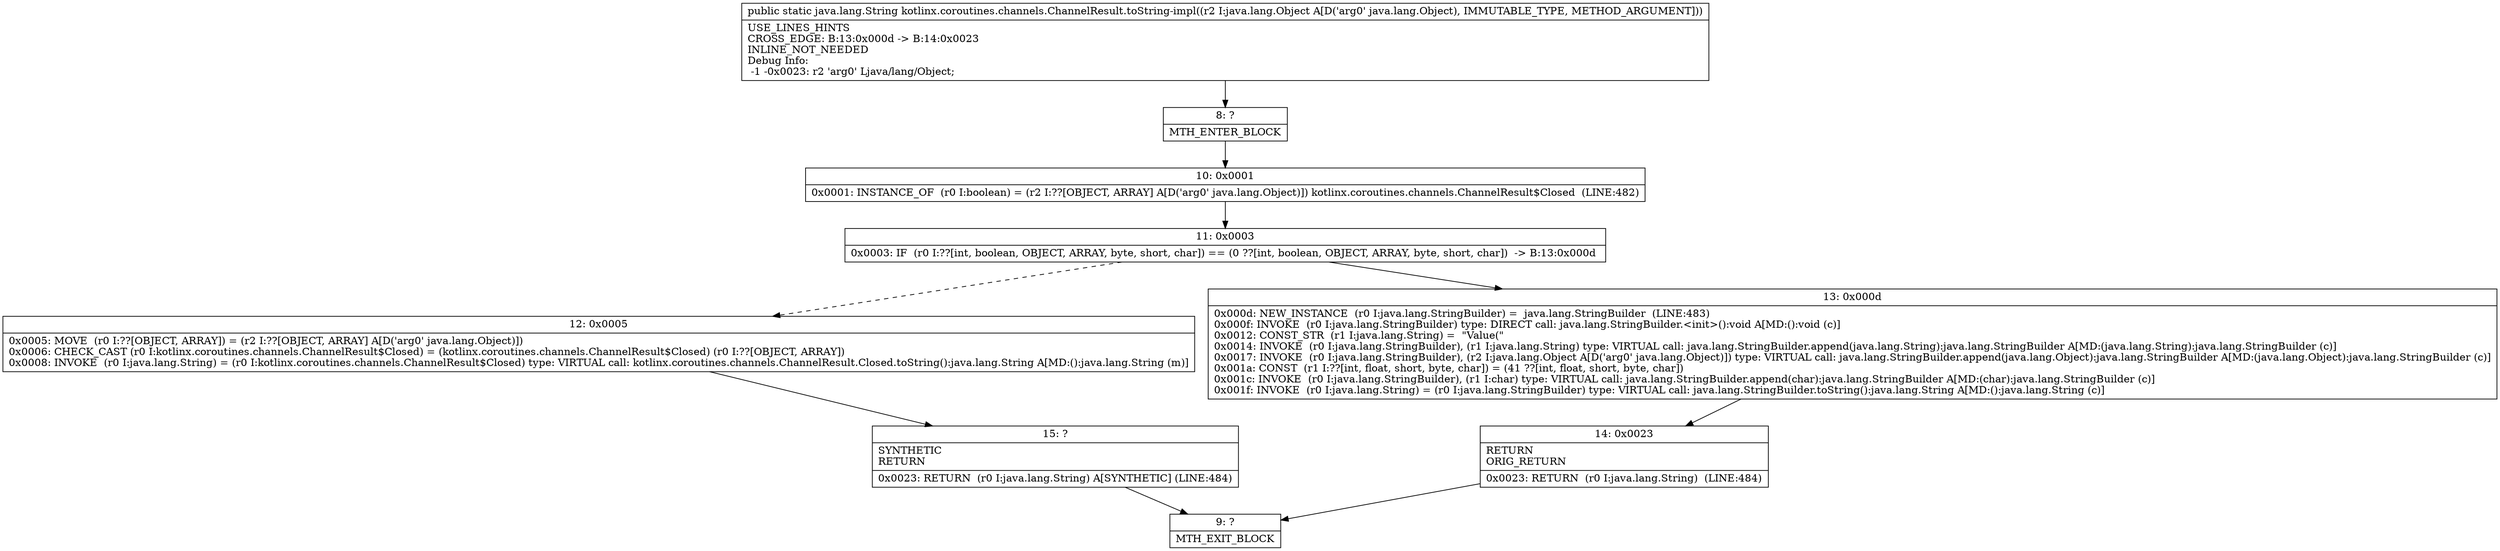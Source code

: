 digraph "CFG forkotlinx.coroutines.channels.ChannelResult.toString\-impl(Ljava\/lang\/Object;)Ljava\/lang\/String;" {
Node_8 [shape=record,label="{8\:\ ?|MTH_ENTER_BLOCK\l}"];
Node_10 [shape=record,label="{10\:\ 0x0001|0x0001: INSTANCE_OF  (r0 I:boolean) = (r2 I:??[OBJECT, ARRAY] A[D('arg0' java.lang.Object)]) kotlinx.coroutines.channels.ChannelResult$Closed  (LINE:482)\l}"];
Node_11 [shape=record,label="{11\:\ 0x0003|0x0003: IF  (r0 I:??[int, boolean, OBJECT, ARRAY, byte, short, char]) == (0 ??[int, boolean, OBJECT, ARRAY, byte, short, char])  \-\> B:13:0x000d \l}"];
Node_12 [shape=record,label="{12\:\ 0x0005|0x0005: MOVE  (r0 I:??[OBJECT, ARRAY]) = (r2 I:??[OBJECT, ARRAY] A[D('arg0' java.lang.Object)]) \l0x0006: CHECK_CAST (r0 I:kotlinx.coroutines.channels.ChannelResult$Closed) = (kotlinx.coroutines.channels.ChannelResult$Closed) (r0 I:??[OBJECT, ARRAY]) \l0x0008: INVOKE  (r0 I:java.lang.String) = (r0 I:kotlinx.coroutines.channels.ChannelResult$Closed) type: VIRTUAL call: kotlinx.coroutines.channels.ChannelResult.Closed.toString():java.lang.String A[MD:():java.lang.String (m)]\l}"];
Node_15 [shape=record,label="{15\:\ ?|SYNTHETIC\lRETURN\l|0x0023: RETURN  (r0 I:java.lang.String) A[SYNTHETIC] (LINE:484)\l}"];
Node_9 [shape=record,label="{9\:\ ?|MTH_EXIT_BLOCK\l}"];
Node_13 [shape=record,label="{13\:\ 0x000d|0x000d: NEW_INSTANCE  (r0 I:java.lang.StringBuilder) =  java.lang.StringBuilder  (LINE:483)\l0x000f: INVOKE  (r0 I:java.lang.StringBuilder) type: DIRECT call: java.lang.StringBuilder.\<init\>():void A[MD:():void (c)]\l0x0012: CONST_STR  (r1 I:java.lang.String) =  \"Value(\" \l0x0014: INVOKE  (r0 I:java.lang.StringBuilder), (r1 I:java.lang.String) type: VIRTUAL call: java.lang.StringBuilder.append(java.lang.String):java.lang.StringBuilder A[MD:(java.lang.String):java.lang.StringBuilder (c)]\l0x0017: INVOKE  (r0 I:java.lang.StringBuilder), (r2 I:java.lang.Object A[D('arg0' java.lang.Object)]) type: VIRTUAL call: java.lang.StringBuilder.append(java.lang.Object):java.lang.StringBuilder A[MD:(java.lang.Object):java.lang.StringBuilder (c)]\l0x001a: CONST  (r1 I:??[int, float, short, byte, char]) = (41 ??[int, float, short, byte, char]) \l0x001c: INVOKE  (r0 I:java.lang.StringBuilder), (r1 I:char) type: VIRTUAL call: java.lang.StringBuilder.append(char):java.lang.StringBuilder A[MD:(char):java.lang.StringBuilder (c)]\l0x001f: INVOKE  (r0 I:java.lang.String) = (r0 I:java.lang.StringBuilder) type: VIRTUAL call: java.lang.StringBuilder.toString():java.lang.String A[MD:():java.lang.String (c)]\l}"];
Node_14 [shape=record,label="{14\:\ 0x0023|RETURN\lORIG_RETURN\l|0x0023: RETURN  (r0 I:java.lang.String)  (LINE:484)\l}"];
MethodNode[shape=record,label="{public static java.lang.String kotlinx.coroutines.channels.ChannelResult.toString\-impl((r2 I:java.lang.Object A[D('arg0' java.lang.Object), IMMUTABLE_TYPE, METHOD_ARGUMENT]))  | USE_LINES_HINTS\lCROSS_EDGE: B:13:0x000d \-\> B:14:0x0023\lINLINE_NOT_NEEDED\lDebug Info:\l  \-1 \-0x0023: r2 'arg0' Ljava\/lang\/Object;\l}"];
MethodNode -> Node_8;Node_8 -> Node_10;
Node_10 -> Node_11;
Node_11 -> Node_12[style=dashed];
Node_11 -> Node_13;
Node_12 -> Node_15;
Node_15 -> Node_9;
Node_13 -> Node_14;
Node_14 -> Node_9;
}

